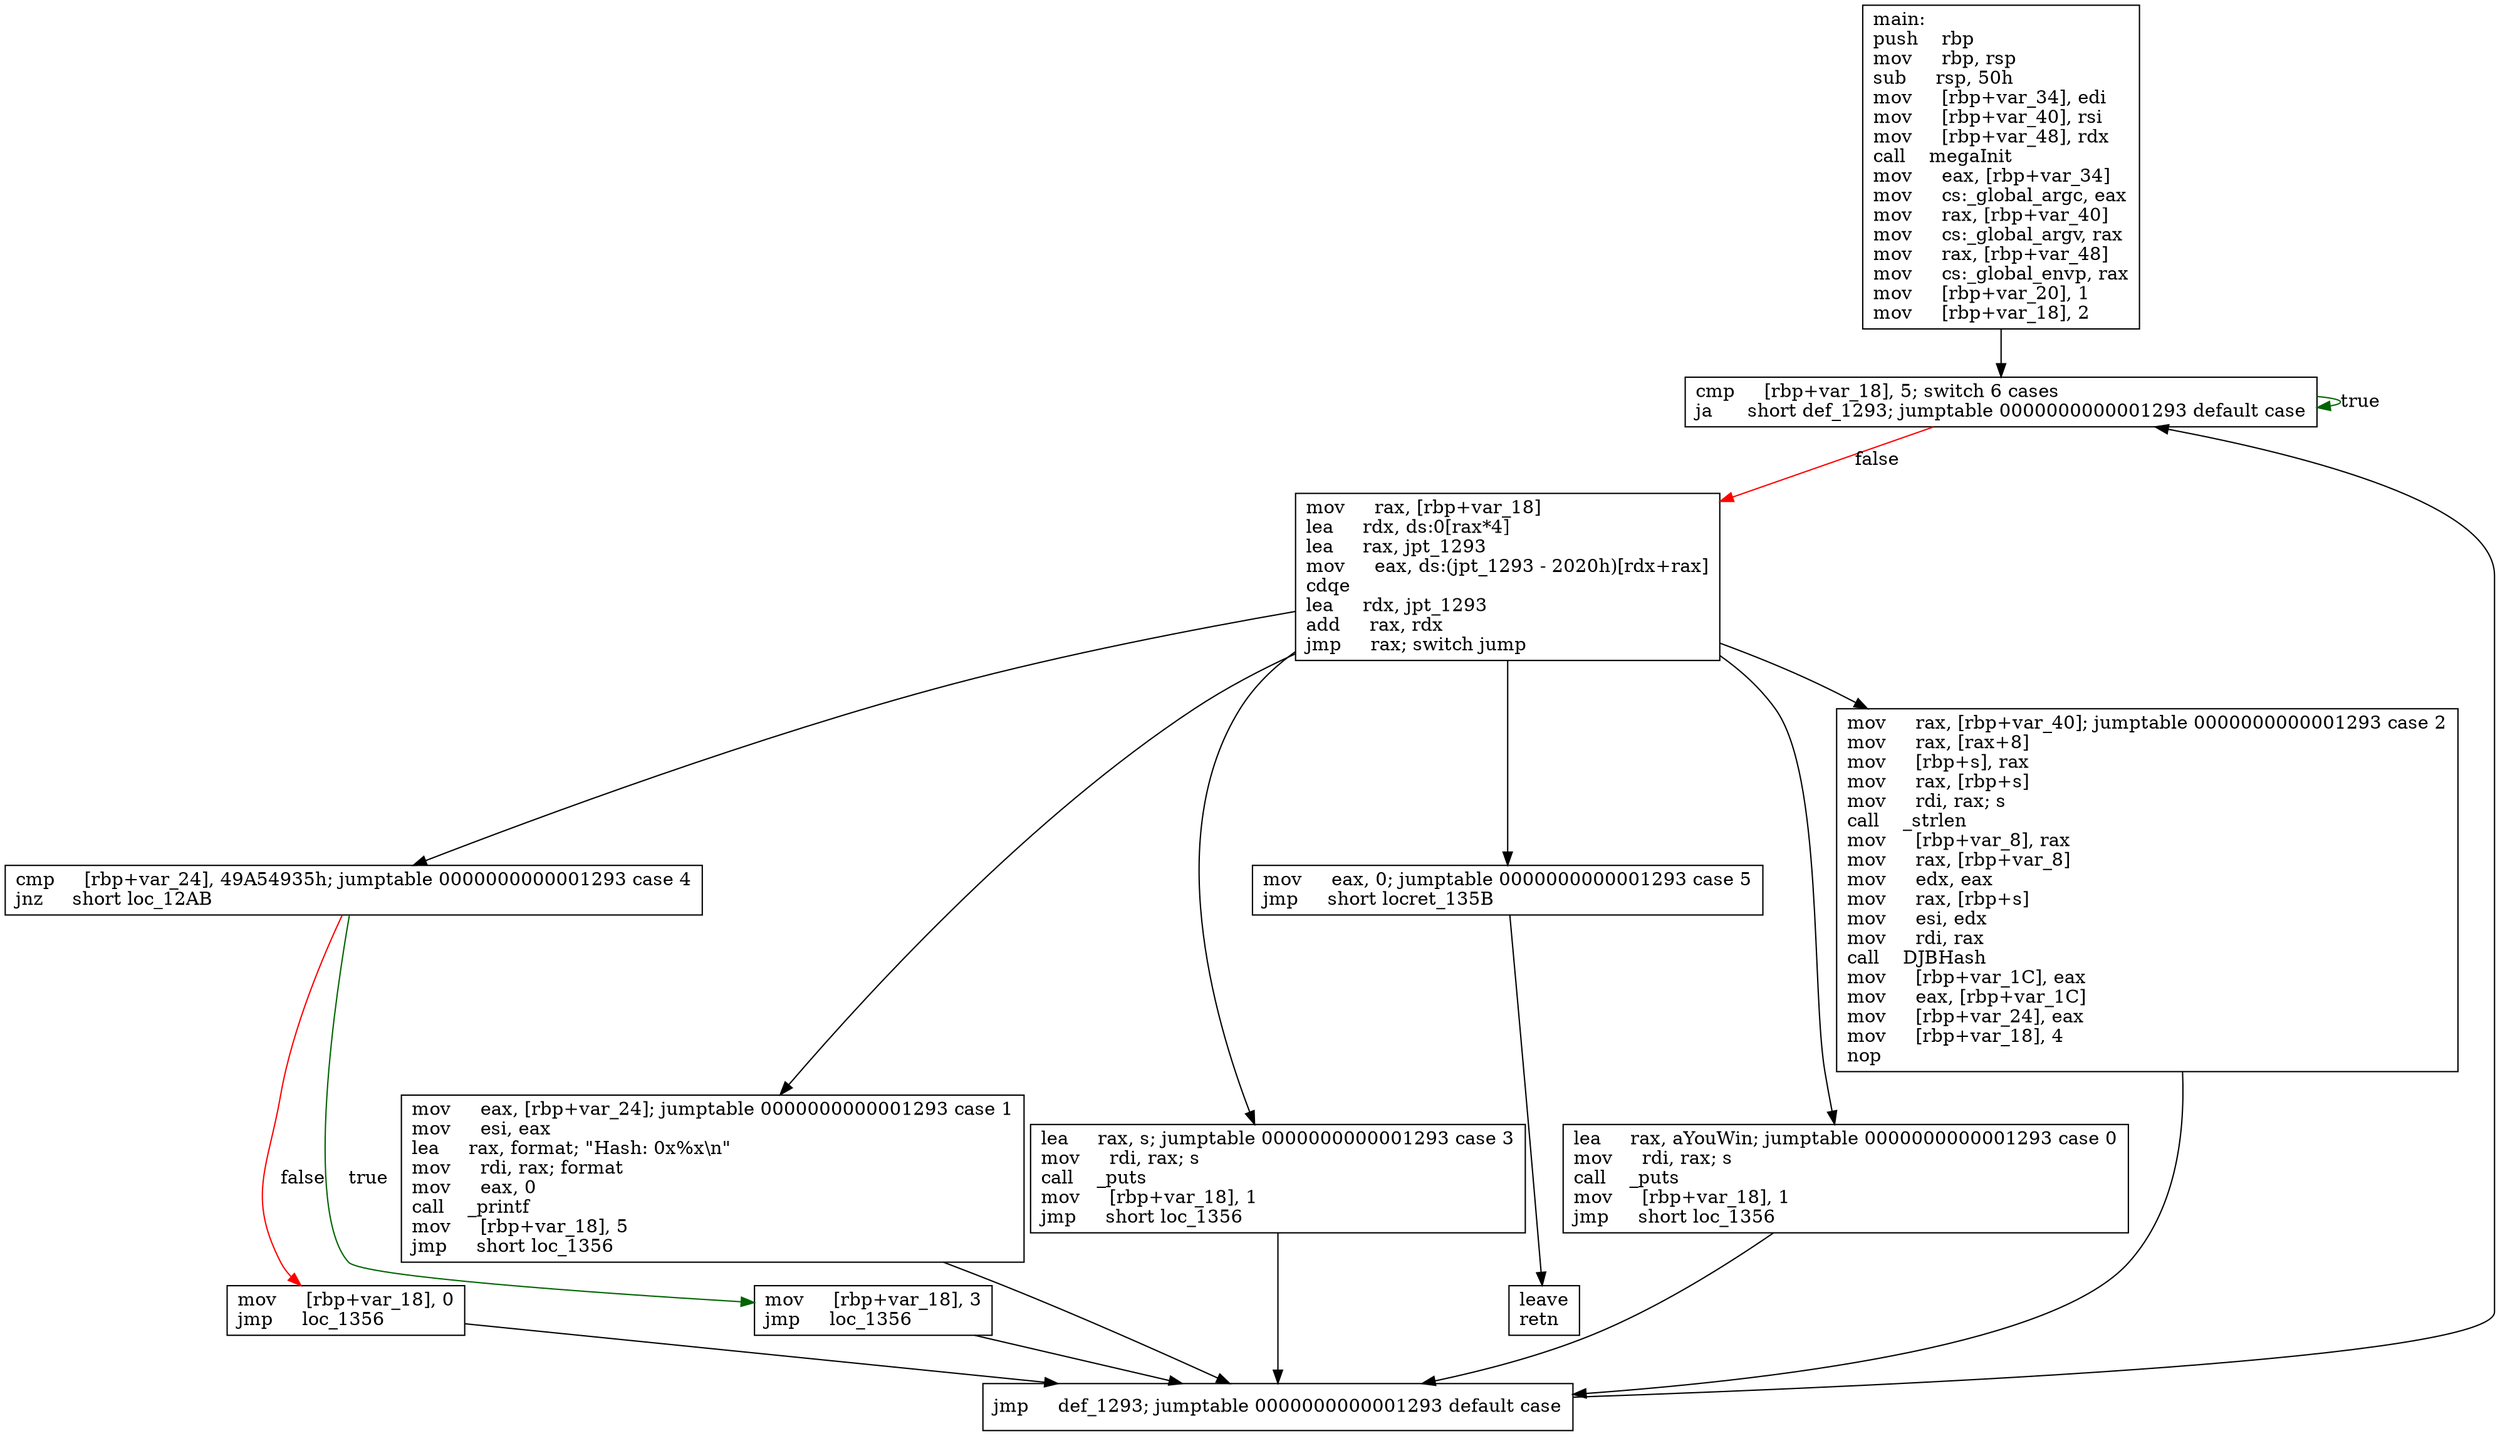 digraph "main" {
	graph [
	];
	node [
		shape = "box"
	];
	edge [
	];
	"0" [
		label = "main:\lpush    rbp\lmov     rbp, rsp\lsub     rsp, 50h\lmov     [rbp+var_34], edi\lmov     [rbp+var_40], rsi\lmov     [rbp+var_48], rdx\lcall    megaInit\lmov     eax, [rbp+var_34]\lmov     cs:_global_argc, eax\lmov     rax, [rbp+var_40]\lmov     cs:_global_argv, rax\lmov     rax, [rbp+var_48]\lmov     cs:_global_envp, rax\lmov     [rbp+var_20], 1\lmov     [rbp+var_18], 2\l"
	];
	"1" [
		label = "cmp     [rbp+var_18], 5; switch 6 cases\lja      short def_1293; jumptable 0000000000001293 default case\l"
	];
	"2" [
		label = "mov     rax, [rbp+var_18]\llea     rdx, ds:0[rax*4]\llea     rax, jpt_1293\lmov     eax, ds:(jpt_1293 - 2020h)[rdx+rax]\lcdqe\llea     rdx, jpt_1293\ladd     rax, rdx\ljmp     rax; switch jump\l"
	];
	"3" [
		label = "cmp     [rbp+var_24], 49A54935h; jumptable 0000000000001293 case 4\ljnz     short loc_12AB\l"
	];
	"4" [
		label = "mov     [rbp+var_18], 0\ljmp     loc_1356\l"
	];
	"5" [
		label = "mov     [rbp+var_18], 3\ljmp     loc_1356\l"
	];
	"6" [
		label = "mov     eax, [rbp+var_24]; jumptable 0000000000001293 case 1\lmov     esi, eax\llea     rax, format; \"Hash: 0x%x\\n\"\lmov     rdi, rax; format\lmov     eax, 0\lcall    _printf\lmov     [rbp+var_18], 5\ljmp     short loc_1356\l"
	];
	"7" [
		label = "lea     rax, s; jumptable 0000000000001293 case 3\lmov     rdi, rax; s\lcall    _puts\lmov     [rbp+var_18], 1\ljmp     short loc_1356\l"
	];
	"8" [
		label = "mov     eax, 0; jumptable 0000000000001293 case 5\ljmp     short locret_135B\l"
	];
	"9" [
		label = "lea     rax, aYouWin; jumptable 0000000000001293 case 0\lmov     rdi, rax; s\lcall    _puts\lmov     [rbp+var_18], 1\ljmp     short loc_1356\l"
	];
	"10" [
		label = "mov     rax, [rbp+var_40]; jumptable 0000000000001293 case 2\lmov     rax, [rax+8]\lmov     [rbp+s], rax\lmov     rax, [rbp+s]\lmov     rdi, rax; s\lcall    _strlen\lmov     [rbp+var_8], rax\lmov     rax, [rbp+var_8]\lmov     edx, eax\lmov     rax, [rbp+s]\lmov     esi, edx\lmov     rdi, rax\lcall    DJBHash\lmov     [rbp+var_1C], eax\lmov     eax, [rbp+var_1C]\lmov     [rbp+var_24], eax\lmov     [rbp+var_18], 4\lnop\l"
	];
	"11" [
		label = "jmp     def_1293; jumptable 0000000000001293 default case\l"
	];
	"12" [
		label = "leave\lretn\l"
	];
// node 0
	"0" -> "1" [ ];
// node 1
	"1" -> "2" [ label = "false", color = red ];
	"1" -> "1" [ label = "true", color = darkgreen ];
// node 2
	"2" -> "3" [ ];
	"2" -> "6" [ ];
	"2" -> "7" [ ];
	"2" -> "8" [ ];
	"2" -> "9" [ ];
	"2" -> "10" [ ];
// node 3
	"3" -> "4" [ label = "false", color = red ];
	"3" -> "5" [ label = "true", color = darkgreen ];
// node 4
	"4" -> "11" [ ];
// node 5
	"5" -> "11" [ ];
// node 6
	"6" -> "11" [ ];
// node 7
	"7" -> "11" [ ];
// node 8
	"8" -> "12" [ ];
// node 9
	"9" -> "11" [ ];
// node 10
	"10" -> "11" [ ];
// node 11
	"11" -> "1" [ ];
// node 12
}

